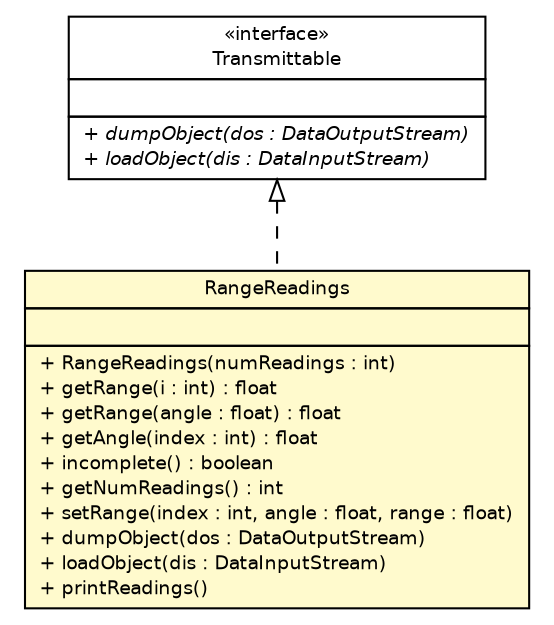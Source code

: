 #!/usr/local/bin/dot
#
# Class diagram 
# Generated by UMLGraph version R5_6-24-gf6e263 (http://www.umlgraph.org/)
#

digraph G {
	edge [fontname="Helvetica",fontsize=10,labelfontname="Helvetica",labelfontsize=10];
	node [fontname="Helvetica",fontsize=10,shape=plaintext];
	nodesep=0.25;
	ranksep=0.5;
	// lejos.robotics.RangeReadings
	c6416 [label=<<table title="lejos.robotics.RangeReadings" border="0" cellborder="1" cellspacing="0" cellpadding="2" port="p" bgcolor="lemonChiffon" href="./RangeReadings.html">
		<tr><td><table border="0" cellspacing="0" cellpadding="1">
<tr><td align="center" balign="center"> RangeReadings </td></tr>
		</table></td></tr>
		<tr><td><table border="0" cellspacing="0" cellpadding="1">
<tr><td align="left" balign="left">  </td></tr>
		</table></td></tr>
		<tr><td><table border="0" cellspacing="0" cellpadding="1">
<tr><td align="left" balign="left"> + RangeReadings(numReadings : int) </td></tr>
<tr><td align="left" balign="left"> + getRange(i : int) : float </td></tr>
<tr><td align="left" balign="left"> + getRange(angle : float) : float </td></tr>
<tr><td align="left" balign="left"> + getAngle(index : int) : float </td></tr>
<tr><td align="left" balign="left"> + incomplete() : boolean </td></tr>
<tr><td align="left" balign="left"> + getNumReadings() : int </td></tr>
<tr><td align="left" balign="left"> + setRange(index : int, angle : float, range : float) </td></tr>
<tr><td align="left" balign="left"> + dumpObject(dos : DataOutputStream) </td></tr>
<tr><td align="left" balign="left"> + loadObject(dis : DataInputStream) </td></tr>
<tr><td align="left" balign="left"> + printReadings() </td></tr>
		</table></td></tr>
		</table>>, URL="./RangeReadings.html", fontname="Helvetica", fontcolor="black", fontsize=9.0];
	// lejos.robotics.Transmittable
	c6423 [label=<<table title="lejos.robotics.Transmittable" border="0" cellborder="1" cellspacing="0" cellpadding="2" port="p" href="./Transmittable.html">
		<tr><td><table border="0" cellspacing="0" cellpadding="1">
<tr><td align="center" balign="center"> &#171;interface&#187; </td></tr>
<tr><td align="center" balign="center"> Transmittable </td></tr>
		</table></td></tr>
		<tr><td><table border="0" cellspacing="0" cellpadding="1">
<tr><td align="left" balign="left">  </td></tr>
		</table></td></tr>
		<tr><td><table border="0" cellspacing="0" cellpadding="1">
<tr><td align="left" balign="left"><font face="Helvetica-Oblique" point-size="9.0"> + dumpObject(dos : DataOutputStream) </font></td></tr>
<tr><td align="left" balign="left"><font face="Helvetica-Oblique" point-size="9.0"> + loadObject(dis : DataInputStream) </font></td></tr>
		</table></td></tr>
		</table>>, URL="./Transmittable.html", fontname="Helvetica", fontcolor="black", fontsize=9.0];
	//lejos.robotics.RangeReadings implements lejos.robotics.Transmittable
	c6423:p -> c6416:p [dir=back,arrowtail=empty,style=dashed];
}

